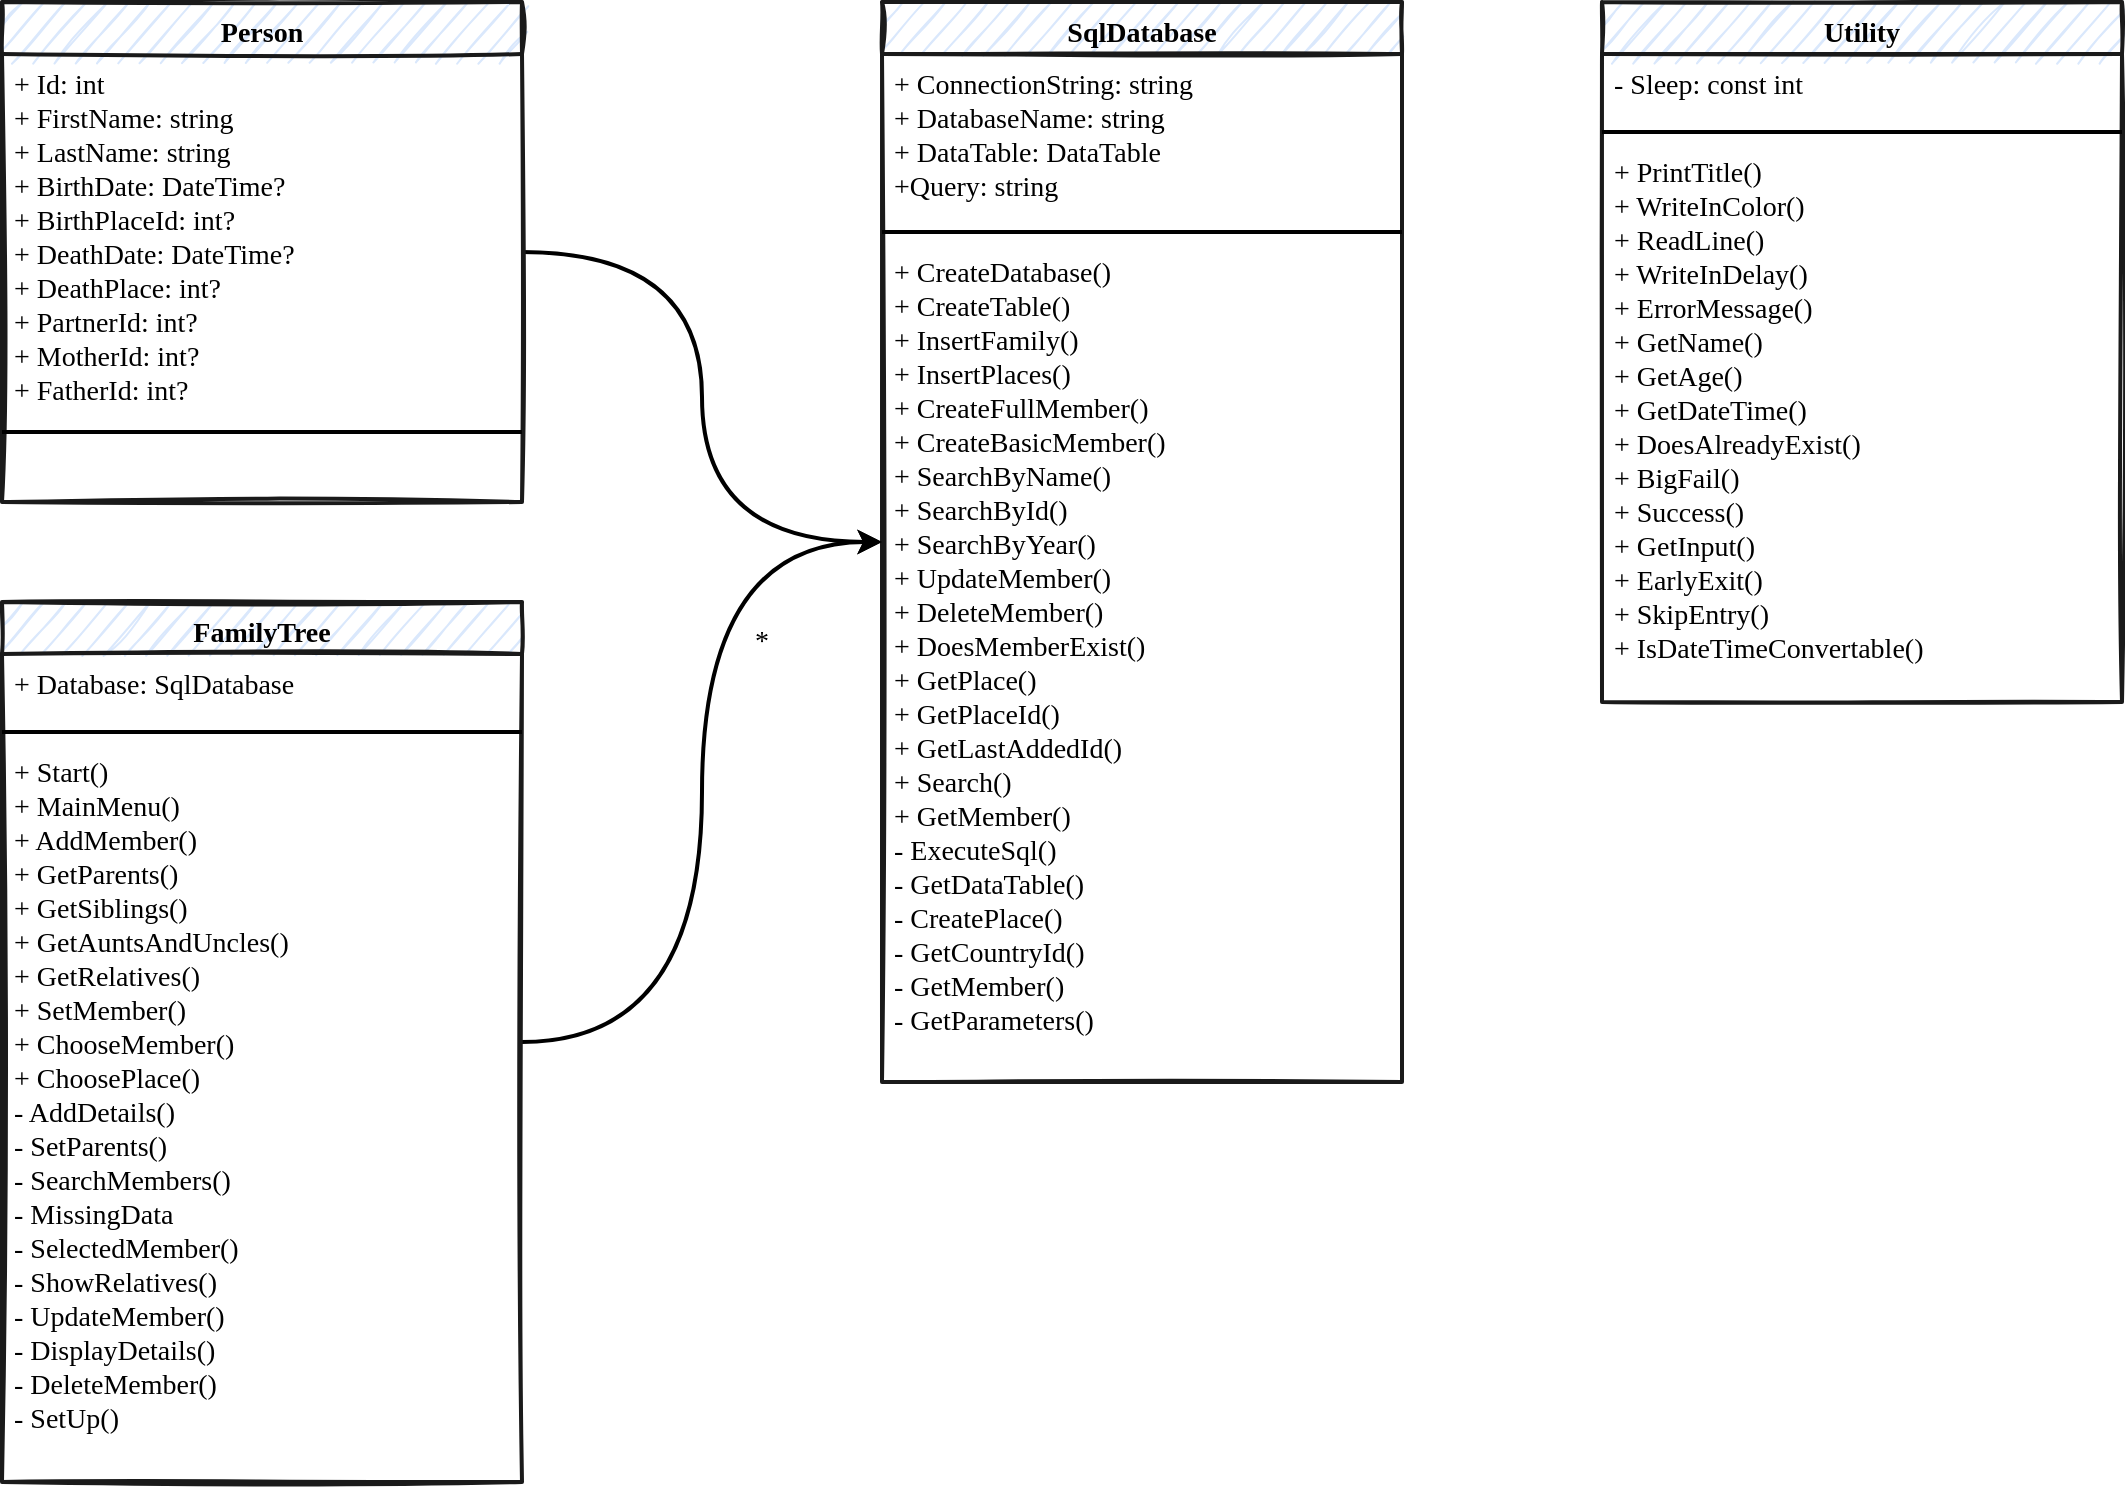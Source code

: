 <mxfile version="14.1.8" type="device"><diagram id="Cf8WVnjEgCGmCyi09BZL" name="Sida-1"><mxGraphModel dx="1084" dy="925" grid="1" gridSize="10" guides="1" tooltips="1" connect="1" arrows="1" fold="1" page="1" pageScale="1" pageWidth="1169" pageHeight="827" math="0" shadow="0"><root><mxCell id="0"/><mxCell id="1" parent="0"/><mxCell id="RYcCqOx5dbiErXYEWz_v-4" style="edgeStyle=orthogonalEdgeStyle;rounded=0;orthogonalLoop=1;jettySize=auto;html=1;strokeWidth=2;fontFamily=Comic Sans MS;fontSize=14;curved=1;" parent="1" source="h8rJr2iHKbb_E92He6jP-13" target="h8rJr2iHKbb_E92He6jP-18" edge="1"><mxGeometry relative="1" as="geometry"/></mxCell><mxCell id="h8rJr2iHKbb_E92He6jP-13" value="Person" style="swimlane;fontStyle=1;align=center;verticalAlign=top;childLayout=stackLayout;horizontal=1;startSize=26;horizontalStack=0;resizeParent=1;resizeParentMax=0;resizeLast=0;collapsible=1;marginBottom=0;strokeWidth=2;fillColor=#dae8fc;strokeColor=#1A1A1A;sketch=1;fontFamily=Comic Sans MS;fontSize=14;" parent="1" vertex="1"><mxGeometry x="40" y="40" width="260" height="250" as="geometry"/></mxCell><mxCell id="h8rJr2iHKbb_E92He6jP-14" value="+ Id: int&#10;+ FirstName: string&#10;+ LastName: string&#10;+ BirthDate: DateTime?&#10;+ BirthPlaceId: int?&#10;+ DeathDate: DateTime?&#10;+ DeathPlace: int?&#10;+ PartnerId: int?&#10;+ MotherId: int?&#10;+ FatherId: int?" style="text;strokeColor=none;fillColor=none;align=left;verticalAlign=top;spacingLeft=4;spacingRight=4;overflow=hidden;rotatable=0;points=[[0,0.5],[1,0.5]];portConstraint=eastwest;strokeWidth=2;fontSize=14;fontFamily=Comic Sans MS;" parent="h8rJr2iHKbb_E92He6jP-13" vertex="1"><mxGeometry y="26" width="260" height="184" as="geometry"/></mxCell><mxCell id="h8rJr2iHKbb_E92He6jP-15" value="" style="line;strokeWidth=2;fillColor=none;align=left;verticalAlign=middle;spacingTop=-1;spacingLeft=3;spacingRight=3;rotatable=0;labelPosition=right;points=[];portConstraint=eastwest;fontFamily=Comic Sans MS;fontSize=14;" parent="h8rJr2iHKbb_E92He6jP-13" vertex="1"><mxGeometry y="210" width="260" height="10" as="geometry"/></mxCell><mxCell id="h8rJr2iHKbb_E92He6jP-16" value=" " style="text;strokeColor=none;fillColor=none;align=left;verticalAlign=top;spacingLeft=4;spacingRight=4;overflow=hidden;rotatable=0;points=[[0,0.5],[1,0.5]];portConstraint=eastwest;strokeWidth=2;fontFamily=Comic Sans MS;fontSize=14;" parent="h8rJr2iHKbb_E92He6jP-13" vertex="1"><mxGeometry y="220" width="260" height="30" as="geometry"/></mxCell><mxCell id="h8rJr2iHKbb_E92He6jP-18" value="SqlDatabase" style="swimlane;fontStyle=1;align=center;verticalAlign=top;childLayout=stackLayout;horizontal=1;startSize=26;horizontalStack=0;resizeParent=1;resizeParentMax=0;resizeLast=0;collapsible=1;marginBottom=0;strokeWidth=2;fillColor=#dae8fc;strokeColor=#1A1A1A;rounded=0;sketch=1;fontFamily=Comic Sans MS;fontSize=14;" parent="1" vertex="1"><mxGeometry x="480" y="40" width="260" height="540" as="geometry"/></mxCell><mxCell id="h8rJr2iHKbb_E92He6jP-19" value="+ ConnectionString: string&#10;+ DatabaseName: string&#10;+ DataTable: DataTable&#10;+Query: string" style="text;strokeColor=none;fillColor=none;align=left;verticalAlign=top;spacingLeft=4;spacingRight=4;overflow=hidden;rotatable=0;points=[[0,0.5],[1,0.5]];portConstraint=eastwest;strokeWidth=2;fontFamily=Comic Sans MS;fontSize=14;" parent="h8rJr2iHKbb_E92He6jP-18" vertex="1"><mxGeometry y="26" width="260" height="84" as="geometry"/></mxCell><mxCell id="h8rJr2iHKbb_E92He6jP-20" value="" style="line;strokeWidth=2;fillColor=none;align=left;verticalAlign=middle;spacingTop=-1;spacingLeft=3;spacingRight=3;rotatable=0;labelPosition=right;points=[];portConstraint=eastwest;fontFamily=Comic Sans MS;fontSize=14;" parent="h8rJr2iHKbb_E92He6jP-18" vertex="1"><mxGeometry y="110" width="260" height="10" as="geometry"/></mxCell><mxCell id="h8rJr2iHKbb_E92He6jP-21" value="+ CreateDatabase()&#10;+ CreateTable()&#10;+ InsertFamily()&#10;+ InsertPlaces()&#10;+ CreateFullMember()&#10;+ CreateBasicMember()&#10;+ SearchByName()&#10;+ SearchById()&#10;+ SearchByYear()&#10;+ UpdateMember()&#10;+ DeleteMember()&#10;+ DoesMemberExist()&#10;+ GetPlace()&#10;+ GetPlaceId()&#10;+ GetLastAddedId()&#10;+ Search()&#10;+ GetMember()&#10;- ExecuteSql()&#10;- GetDataTable()&#10;- CreatePlace()&#10;- GetCountryId()&#10;- GetMember()&#10;- GetParameters()&#10;" style="text;strokeColor=none;fillColor=none;align=left;verticalAlign=top;spacingLeft=4;spacingRight=4;overflow=hidden;rotatable=0;points=[[0,0.5],[1,0.5]];portConstraint=eastwest;strokeWidth=2;fontFamily=Comic Sans MS;fontSize=14;" parent="h8rJr2iHKbb_E92He6jP-18" vertex="1"><mxGeometry y="120" width="260" height="420" as="geometry"/></mxCell><mxCell id="RYcCqOx5dbiErXYEWz_v-3" style="edgeStyle=orthogonalEdgeStyle;rounded=0;orthogonalLoop=1;jettySize=auto;html=1;strokeWidth=2;fontFamily=Comic Sans MS;fontSize=14;elbow=vertical;curved=1;" parent="1" source="dboiEjFm45igqWANOrXy-1" target="h8rJr2iHKbb_E92He6jP-18" edge="1"><mxGeometry relative="1" as="geometry"/></mxCell><mxCell id="dboiEjFm45igqWANOrXy-1" value="FamilyTree" style="swimlane;fontStyle=1;align=center;verticalAlign=top;childLayout=stackLayout;horizontal=1;startSize=26;horizontalStack=0;resizeParent=1;resizeParentMax=0;resizeLast=0;collapsible=1;marginBottom=0;strokeWidth=2;fillColor=#dae8fc;strokeColor=#1A1A1A;sketch=1;swimlaneLine=1;glass=0;shadow=0;rounded=0;fontFamily=Comic Sans MS;fontSize=14;" parent="1" vertex="1"><mxGeometry x="40" y="340" width="260" height="440" as="geometry"/></mxCell><mxCell id="dboiEjFm45igqWANOrXy-2" value="+ Database: SqlDatabase" style="text;strokeColor=none;fillColor=none;align=left;verticalAlign=top;spacingLeft=4;spacingRight=4;overflow=hidden;rotatable=0;points=[[0,0.5],[1,0.5]];portConstraint=eastwest;strokeWidth=2;fontFamily=Comic Sans MS;fontSize=14;" parent="dboiEjFm45igqWANOrXy-1" vertex="1"><mxGeometry y="26" width="260" height="34" as="geometry"/></mxCell><mxCell id="dboiEjFm45igqWANOrXy-3" value="" style="line;strokeWidth=2;fillColor=none;align=left;verticalAlign=middle;spacingTop=-1;spacingLeft=3;spacingRight=3;rotatable=0;labelPosition=right;points=[];portConstraint=eastwest;fontFamily=Comic Sans MS;fontSize=14;" parent="dboiEjFm45igqWANOrXy-1" vertex="1"><mxGeometry y="60" width="260" height="10" as="geometry"/></mxCell><mxCell id="dboiEjFm45igqWANOrXy-4" value="+ Start()&#10;+ MainMenu()&#10;+ AddMember()&#10;+ GetParents()&#10;+ GetSiblings()&#10;+ GetAuntsAndUncles()&#10;+ GetRelatives()&#10;+ SetMember()&#10;+ ChooseMember()&#10;+ ChoosePlace()&#10;- AddDetails()&#10;- SetParents()&#10;- SearchMembers()&#10;- MissingData&#10;- SelectedMember()&#10;- ShowRelatives()&#10;- UpdateMember()&#10;- DisplayDetails()&#10;- DeleteMember()&#10;- SetUp()&#10;" style="text;strokeColor=none;fillColor=none;align=left;verticalAlign=top;spacingLeft=4;spacingRight=4;overflow=hidden;rotatable=0;points=[[0,0.5],[1,0.5]];portConstraint=eastwest;strokeWidth=2;fontFamily=Comic Sans MS;fontSize=14;" parent="dboiEjFm45igqWANOrXy-1" vertex="1"><mxGeometry y="70" width="260" height="370" as="geometry"/></mxCell><mxCell id="RYcCqOx5dbiErXYEWz_v-5" value="*" style="text;html=1;strokeColor=none;fillColor=none;align=center;verticalAlign=middle;whiteSpace=wrap;rounded=0;strokeWidth=2;fontFamily=Comic Sans MS;fontSize=14;" parent="1" vertex="1"><mxGeometry x="400" y="350" width="40" height="20" as="geometry"/></mxCell><mxCell id="PNjFfHybBuYkNcXmBENe-1" value="Utility" style="swimlane;fontStyle=1;align=center;verticalAlign=top;childLayout=stackLayout;horizontal=1;startSize=26;horizontalStack=0;resizeParent=1;resizeParentMax=0;resizeLast=0;collapsible=1;marginBottom=0;strokeWidth=2;fillColor=#dae8fc;strokeColor=#1A1A1A;sketch=1;swimlaneLine=1;glass=0;shadow=0;rounded=0;fontFamily=Comic Sans MS;fontSize=14;" parent="1" vertex="1"><mxGeometry x="840" y="40" width="260" height="350" as="geometry"/></mxCell><mxCell id="PNjFfHybBuYkNcXmBENe-2" value="- Sleep: const int" style="text;strokeColor=none;fillColor=none;align=left;verticalAlign=top;spacingLeft=4;spacingRight=4;overflow=hidden;rotatable=0;points=[[0,0.5],[1,0.5]];portConstraint=eastwest;strokeWidth=2;fontFamily=Comic Sans MS;fontSize=14;" parent="PNjFfHybBuYkNcXmBENe-1" vertex="1"><mxGeometry y="26" width="260" height="34" as="geometry"/></mxCell><mxCell id="PNjFfHybBuYkNcXmBENe-3" value="" style="line;strokeWidth=2;fillColor=none;align=left;verticalAlign=middle;spacingTop=-1;spacingLeft=3;spacingRight=3;rotatable=0;labelPosition=right;points=[];portConstraint=eastwest;fontFamily=Comic Sans MS;fontSize=14;" parent="PNjFfHybBuYkNcXmBENe-1" vertex="1"><mxGeometry y="60" width="260" height="10" as="geometry"/></mxCell><mxCell id="PNjFfHybBuYkNcXmBENe-4" value="+ PrintTitle()&#10;+ WriteInColor()&#10;+ ReadLine()&#10;+ WriteInDelay()&#10;+ ErrorMessage()&#10;+ GetName()&#10;+ GetAge()&#10;+ GetDateTime()&#10;+ DoesAlreadyExist()&#10;+ BigFail()&#10;+ Success()&#10;+ GetInput()&#10;+ EarlyExit()&#10;+ SkipEntry()&#10;+ IsDateTimeConvertable()" style="text;strokeColor=none;fillColor=none;align=left;verticalAlign=top;spacingLeft=4;spacingRight=4;overflow=hidden;rotatable=0;points=[[0,0.5],[1,0.5]];portConstraint=eastwest;strokeWidth=2;fontFamily=Comic Sans MS;fontSize=14;" parent="PNjFfHybBuYkNcXmBENe-1" vertex="1"><mxGeometry y="70" width="260" height="280" as="geometry"/></mxCell></root></mxGraphModel></diagram></mxfile>